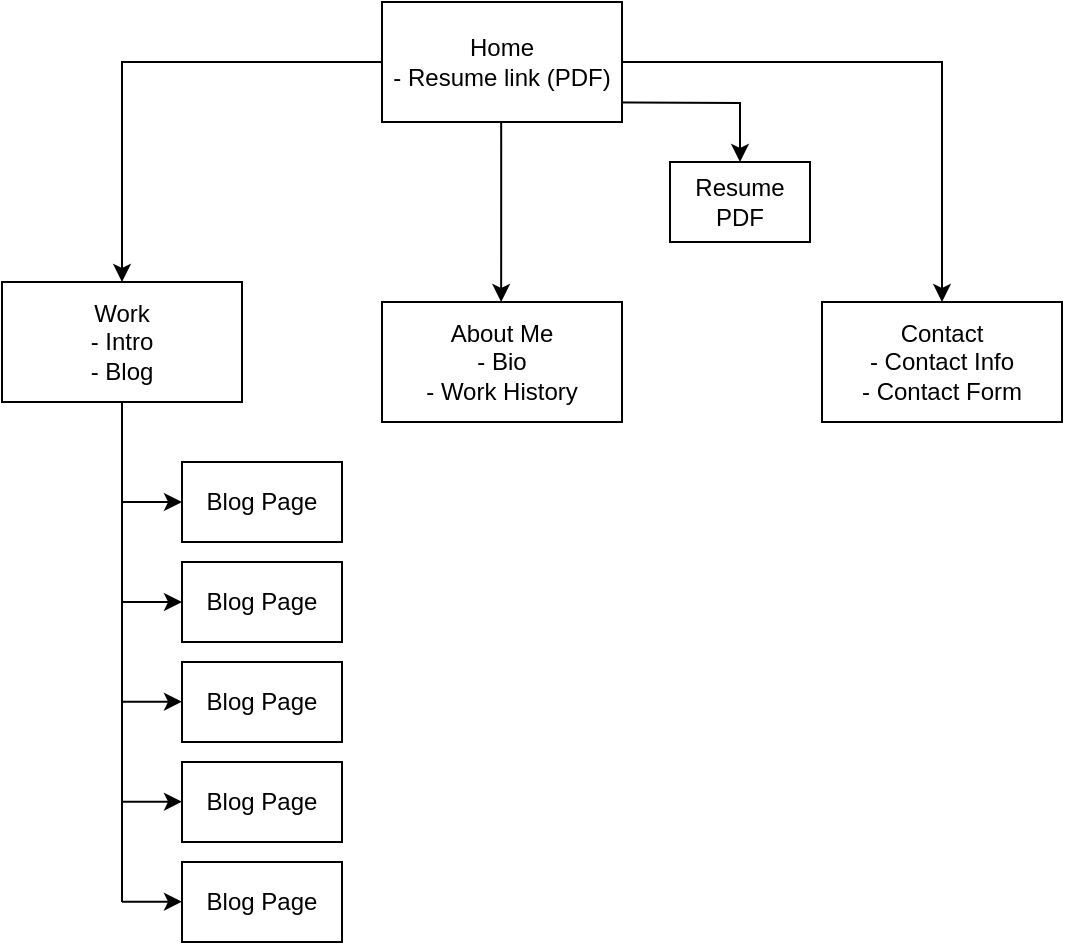<mxfile version="22.1.0" type="github">
  <diagram name="Page-1" id="_Rci3qbibz2OqR7aIKr_">
    <mxGraphModel dx="1079" dy="782" grid="1" gridSize="10" guides="1" tooltips="1" connect="1" arrows="1" fold="1" page="1" pageScale="1" pageWidth="827" pageHeight="1169" background="#FFFFFF" math="0" shadow="0">
      <root>
        <mxCell id="0" />
        <mxCell id="1" parent="0" />
        <mxCell id="oYG_W1EsCRa5w6HcFd6F-7" value="" style="edgeStyle=orthogonalEdgeStyle;rounded=0;orthogonalLoop=1;jettySize=auto;html=1;" parent="1" edge="1">
          <mxGeometry relative="1" as="geometry">
            <mxPoint x="329.58" y="240.0" as="sourcePoint" />
            <mxPoint x="329.58" y="330.0" as="targetPoint" />
            <Array as="points">
              <mxPoint x="329.58" y="250" />
              <mxPoint x="329.58" y="250" />
            </Array>
          </mxGeometry>
        </mxCell>
        <mxCell id="oYG_W1EsCRa5w6HcFd6F-8" value="" style="edgeStyle=orthogonalEdgeStyle;rounded=0;orthogonalLoop=1;jettySize=auto;html=1;" parent="1" source="oYG_W1EsCRa5w6HcFd6F-1" target="oYG_W1EsCRa5w6HcFd6F-2" edge="1">
          <mxGeometry relative="1" as="geometry" />
        </mxCell>
        <mxCell id="oYG_W1EsCRa5w6HcFd6F-11" value="" style="edgeStyle=orthogonalEdgeStyle;rounded=0;orthogonalLoop=1;jettySize=auto;html=1;" parent="1" source="oYG_W1EsCRa5w6HcFd6F-1" target="oYG_W1EsCRa5w6HcFd6F-10" edge="1">
          <mxGeometry relative="1" as="geometry" />
        </mxCell>
        <mxCell id="7zc0Mfx5krMREq7v9R2u-12" value="" style="edgeStyle=orthogonalEdgeStyle;rounded=0;orthogonalLoop=1;jettySize=auto;html=1;" parent="1" target="7zc0Mfx5krMREq7v9R2u-11" edge="1">
          <mxGeometry relative="1" as="geometry">
            <mxPoint x="340" y="230.0" as="sourcePoint" />
            <mxPoint x="450" y="310.0" as="targetPoint" />
          </mxGeometry>
        </mxCell>
        <mxCell id="oYG_W1EsCRa5w6HcFd6F-1" value="Home&lt;br&gt;- Resume link (PDF)" style="rounded=0;whiteSpace=wrap;html=1;" parent="1" vertex="1">
          <mxGeometry x="270" y="180" width="120" height="60" as="geometry" />
        </mxCell>
        <mxCell id="oYG_W1EsCRa5w6HcFd6F-13" value="" style="edgeStyle=orthogonalEdgeStyle;rounded=0;orthogonalLoop=1;jettySize=auto;html=1;entryX=0;entryY=0.5;entryDx=0;entryDy=0;" parent="1" source="oYG_W1EsCRa5w6HcFd6F-2" target="7zc0Mfx5krMREq7v9R2u-4" edge="1">
          <mxGeometry relative="1" as="geometry">
            <mxPoint x="140" y="460" as="targetPoint" />
          </mxGeometry>
        </mxCell>
        <mxCell id="oYG_W1EsCRa5w6HcFd6F-2" value="Work&lt;br&gt;- Intro&lt;br&gt;- Blog" style="rounded=0;whiteSpace=wrap;html=1;" parent="1" vertex="1">
          <mxGeometry x="80" y="320" width="120" height="60" as="geometry" />
        </mxCell>
        <mxCell id="oYG_W1EsCRa5w6HcFd6F-3" value="About Me&lt;br&gt;- Bio&lt;br&gt;- Work History" style="rounded=0;whiteSpace=wrap;html=1;" parent="1" vertex="1">
          <mxGeometry x="270" y="330" width="120" height="60" as="geometry" />
        </mxCell>
        <mxCell id="oYG_W1EsCRa5w6HcFd6F-10" value="Contact&lt;br&gt;- Contact Info&lt;br&gt;- Contact Form" style="rounded=0;whiteSpace=wrap;html=1;" parent="1" vertex="1">
          <mxGeometry x="490" y="330" width="120" height="60" as="geometry" />
        </mxCell>
        <mxCell id="oYG_W1EsCRa5w6HcFd6F-22" value="Blog Page" style="whiteSpace=wrap;html=1;" parent="1" vertex="1">
          <mxGeometry x="170" y="610" width="80" height="40" as="geometry" />
        </mxCell>
        <mxCell id="7zc0Mfx5krMREq7v9R2u-1" value="Blog Page" style="whiteSpace=wrap;html=1;" parent="1" vertex="1">
          <mxGeometry x="170" y="560" width="80" height="40" as="geometry" />
        </mxCell>
        <mxCell id="7zc0Mfx5krMREq7v9R2u-2" value="Blog Page" style="whiteSpace=wrap;html=1;" parent="1" vertex="1">
          <mxGeometry x="170" y="510" width="80" height="40" as="geometry" />
        </mxCell>
        <mxCell id="7zc0Mfx5krMREq7v9R2u-3" value="Blog Page" style="whiteSpace=wrap;html=1;" parent="1" vertex="1">
          <mxGeometry x="170" y="460" width="80" height="40" as="geometry" />
        </mxCell>
        <mxCell id="7zc0Mfx5krMREq7v9R2u-4" value="Blog Page" style="whiteSpace=wrap;html=1;" parent="1" vertex="1">
          <mxGeometry x="170" y="410" width="80" height="40" as="geometry" />
        </mxCell>
        <mxCell id="7zc0Mfx5krMREq7v9R2u-6" value="" style="endArrow=none;html=1;rounded=0;" parent="1" edge="1">
          <mxGeometry width="50" height="50" relative="1" as="geometry">
            <mxPoint x="140" y="630" as="sourcePoint" />
            <mxPoint x="140" y="430" as="targetPoint" />
          </mxGeometry>
        </mxCell>
        <mxCell id="7zc0Mfx5krMREq7v9R2u-7" value="" style="endArrow=classic;html=1;rounded=0;entryX=0;entryY=0.5;entryDx=0;entryDy=0;" parent="1" target="7zc0Mfx5krMREq7v9R2u-3" edge="1">
          <mxGeometry width="50" height="50" relative="1" as="geometry">
            <mxPoint x="140" y="480" as="sourcePoint" />
            <mxPoint x="190" y="430" as="targetPoint" />
          </mxGeometry>
        </mxCell>
        <mxCell id="7zc0Mfx5krMREq7v9R2u-8" value="" style="endArrow=classic;html=1;rounded=0;entryX=0;entryY=0.5;entryDx=0;entryDy=0;" parent="1" edge="1">
          <mxGeometry width="50" height="50" relative="1" as="geometry">
            <mxPoint x="140" y="529.86" as="sourcePoint" />
            <mxPoint x="170" y="529.86" as="targetPoint" />
          </mxGeometry>
        </mxCell>
        <mxCell id="7zc0Mfx5krMREq7v9R2u-9" value="" style="endArrow=classic;html=1;rounded=0;entryX=0;entryY=0.5;entryDx=0;entryDy=0;" parent="1" edge="1">
          <mxGeometry width="50" height="50" relative="1" as="geometry">
            <mxPoint x="140" y="579.86" as="sourcePoint" />
            <mxPoint x="170" y="579.86" as="targetPoint" />
          </mxGeometry>
        </mxCell>
        <mxCell id="7zc0Mfx5krMREq7v9R2u-10" value="" style="endArrow=classic;html=1;rounded=0;entryX=0;entryY=0.5;entryDx=0;entryDy=0;" parent="1" edge="1">
          <mxGeometry width="50" height="50" relative="1" as="geometry">
            <mxPoint x="140" y="629.86" as="sourcePoint" />
            <mxPoint x="170" y="629.86" as="targetPoint" />
          </mxGeometry>
        </mxCell>
        <mxCell id="7zc0Mfx5krMREq7v9R2u-11" value="Resume PDF" style="rounded=0;whiteSpace=wrap;html=1;" parent="1" vertex="1">
          <mxGeometry x="414" y="260" width="70" height="40" as="geometry" />
        </mxCell>
      </root>
    </mxGraphModel>
  </diagram>
</mxfile>
